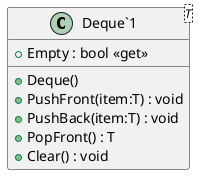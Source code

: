 @startuml
class "Deque`1"<T> {
    + Empty : bool <<get>>
    + Deque()
    + PushFront(item:T) : void
    + PushBack(item:T) : void
    + PopFront() : T
    + Clear() : void
}
@enduml
